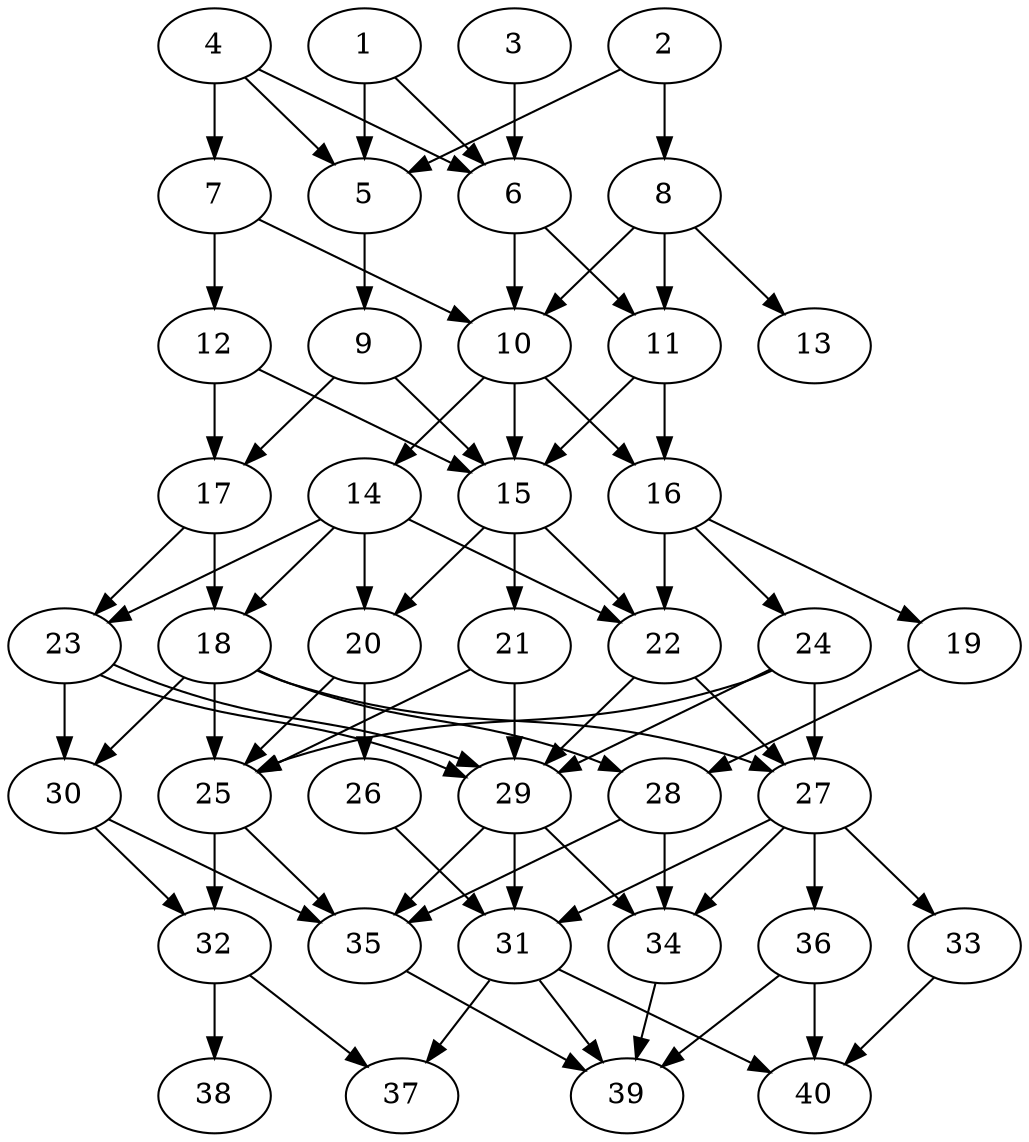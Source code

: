 // DAG automatically generated by daggen at Tue Aug  6 16:28:35 2019
// ./daggen --dot -n 40 --ccr 0.3 --fat 0.5 --regular 0.5 --density 0.7 --mindata 5242880 --maxdata 52428800 
digraph G {
  1 [size="84582400", alpha="0.11", expect_size="25374720"] 
  1 -> 5 [size ="25374720"]
  1 -> 6 [size ="25374720"]
  2 [size="43106987", alpha="0.18", expect_size="12932096"] 
  2 -> 5 [size ="12932096"]
  2 -> 8 [size ="12932096"]
  3 [size="163201707", alpha="0.08", expect_size="48960512"] 
  3 -> 6 [size ="48960512"]
  4 [size="145657173", alpha="0.18", expect_size="43697152"] 
  4 -> 5 [size ="43697152"]
  4 -> 6 [size ="43697152"]
  4 -> 7 [size ="43697152"]
  5 [size="38481920", alpha="0.18", expect_size="11544576"] 
  5 -> 9 [size ="11544576"]
  6 [size="158849707", alpha="0.09", expect_size="47654912"] 
  6 -> 10 [size ="47654912"]
  6 -> 11 [size ="47654912"]
  7 [size="140219733", alpha="0.08", expect_size="42065920"] 
  7 -> 10 [size ="42065920"]
  7 -> 12 [size ="42065920"]
  8 [size="85445973", alpha="0.11", expect_size="25633792"] 
  8 -> 10 [size ="25633792"]
  8 -> 11 [size ="25633792"]
  8 -> 13 [size ="25633792"]
  9 [size="122521600", alpha="0.16", expect_size="36756480"] 
  9 -> 15 [size ="36756480"]
  9 -> 17 [size ="36756480"]
  10 [size="84944213", alpha="0.08", expect_size="25483264"] 
  10 -> 14 [size ="25483264"]
  10 -> 15 [size ="25483264"]
  10 -> 16 [size ="25483264"]
  11 [size="119695360", alpha="0.12", expect_size="35908608"] 
  11 -> 15 [size ="35908608"]
  11 -> 16 [size ="35908608"]
  12 [size="47663787", alpha="0.05", expect_size="14299136"] 
  12 -> 15 [size ="14299136"]
  12 -> 17 [size ="14299136"]
  13 [size="28323840", alpha="0.04", expect_size="8497152"] 
  14 [size="92078080", alpha="0.03", expect_size="27623424"] 
  14 -> 18 [size ="27623424"]
  14 -> 20 [size ="27623424"]
  14 -> 22 [size ="27623424"]
  14 -> 23 [size ="27623424"]
  15 [size="79380480", alpha="0.09", expect_size="23814144"] 
  15 -> 20 [size ="23814144"]
  15 -> 21 [size ="23814144"]
  15 -> 22 [size ="23814144"]
  16 [size="61706240", alpha="0.13", expect_size="18511872"] 
  16 -> 19 [size ="18511872"]
  16 -> 22 [size ="18511872"]
  16 -> 24 [size ="18511872"]
  17 [size="135017813", alpha="0.07", expect_size="40505344"] 
  17 -> 18 [size ="40505344"]
  17 -> 23 [size ="40505344"]
  18 [size="37096107", alpha="0.03", expect_size="11128832"] 
  18 -> 25 [size ="11128832"]
  18 -> 27 [size ="11128832"]
  18 -> 28 [size ="11128832"]
  18 -> 30 [size ="11128832"]
  19 [size="125866667", alpha="0.09", expect_size="37760000"] 
  19 -> 28 [size ="37760000"]
  20 [size="98143573", alpha="0.09", expect_size="29443072"] 
  20 -> 25 [size ="29443072"]
  20 -> 26 [size ="29443072"]
  21 [size="159846400", alpha="0.17", expect_size="47953920"] 
  21 -> 25 [size ="47953920"]
  21 -> 29 [size ="47953920"]
  22 [size="100037973", alpha="0.08", expect_size="30011392"] 
  22 -> 27 [size ="30011392"]
  22 -> 29 [size ="30011392"]
  23 [size="136007680", alpha="0.17", expect_size="40802304"] 
  23 -> 29 [size ="40802304"]
  23 -> 29 [size ="40802304"]
  23 -> 30 [size ="40802304"]
  24 [size="166219093", alpha="0.03", expect_size="49865728"] 
  24 -> 25 [size ="49865728"]
  24 -> 27 [size ="49865728"]
  24 -> 29 [size ="49865728"]
  25 [size="34341547", alpha="0.12", expect_size="10302464"] 
  25 -> 32 [size ="10302464"]
  25 -> 35 [size ="10302464"]
  26 [size="107912533", alpha="0.19", expect_size="32373760"] 
  26 -> 31 [size ="32373760"]
  27 [size="54678187", alpha="0.01", expect_size="16403456"] 
  27 -> 31 [size ="16403456"]
  27 -> 33 [size ="16403456"]
  27 -> 34 [size ="16403456"]
  27 -> 36 [size ="16403456"]
  28 [size="107844267", alpha="0.12", expect_size="32353280"] 
  28 -> 34 [size ="32353280"]
  28 -> 35 [size ="32353280"]
  29 [size="133457920", alpha="0.16", expect_size="40037376"] 
  29 -> 31 [size ="40037376"]
  29 -> 34 [size ="40037376"]
  29 -> 35 [size ="40037376"]
  30 [size="50018987", alpha="0.09", expect_size="15005696"] 
  30 -> 32 [size ="15005696"]
  30 -> 35 [size ="15005696"]
  31 [size="118599680", alpha="0.14", expect_size="35579904"] 
  31 -> 37 [size ="35579904"]
  31 -> 39 [size ="35579904"]
  31 -> 40 [size ="35579904"]
  32 [size="91729920", alpha="0.04", expect_size="27518976"] 
  32 -> 37 [size ="27518976"]
  32 -> 38 [size ="27518976"]
  33 [size="152330240", alpha="0.15", expect_size="45699072"] 
  33 -> 40 [size ="45699072"]
  34 [size="131549867", alpha="0.15", expect_size="39464960"] 
  34 -> 39 [size ="39464960"]
  35 [size="157576533", alpha="0.04", expect_size="47272960"] 
  35 -> 39 [size ="47272960"]
  36 [size="94129493", alpha="0.18", expect_size="28238848"] 
  36 -> 39 [size ="28238848"]
  36 -> 40 [size ="28238848"]
  37 [size="82582187", alpha="0.07", expect_size="24774656"] 
  38 [size="88395093", alpha="0.18", expect_size="26518528"] 
  39 [size="22254933", alpha="0.03", expect_size="6676480"] 
  40 [size="146493440", alpha="0.19", expect_size="43948032"] 
}
